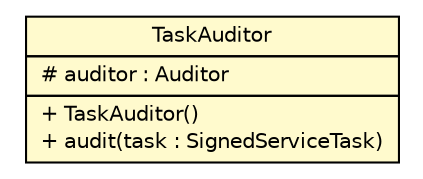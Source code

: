 #!/usr/local/bin/dot
#
# Class diagram 
# Generated by UMLGraph version R5_6 (http://www.umlgraph.org/)
#

digraph G {
	edge [fontname="Helvetica",fontsize=10,labelfontname="Helvetica",labelfontsize=10];
	node [fontname="Helvetica",fontsize=10,shape=plaintext];
	nodesep=0.25;
	ranksep=0.5;
	// sorcer.security.sign.TaskAuditor
	c559893 [label=<<table title="sorcer.security.sign.TaskAuditor" border="0" cellborder="1" cellspacing="0" cellpadding="2" port="p" bgcolor="lemonChiffon" href="./TaskAuditor.html">
		<tr><td><table border="0" cellspacing="0" cellpadding="1">
<tr><td align="center" balign="center"> TaskAuditor </td></tr>
		</table></td></tr>
		<tr><td><table border="0" cellspacing="0" cellpadding="1">
<tr><td align="left" balign="left"> # auditor : Auditor </td></tr>
		</table></td></tr>
		<tr><td><table border="0" cellspacing="0" cellpadding="1">
<tr><td align="left" balign="left"> + TaskAuditor() </td></tr>
<tr><td align="left" balign="left"> + audit(task : SignedServiceTask) </td></tr>
		</table></td></tr>
		</table>>, URL="./TaskAuditor.html", fontname="Helvetica", fontcolor="black", fontsize=10.0];
}

